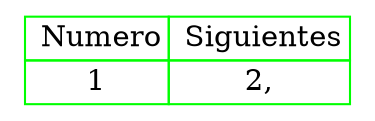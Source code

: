 digraph H {
tbl [
shape=plaintext 
label=<
<table border='0' cellborder='1' color='green' cellspacing='0'>
<tr><td> Numero</td><td> Siguientes</td></tr><tr><td>1</td><td>2,</td></tr>
</table> 
>];
}